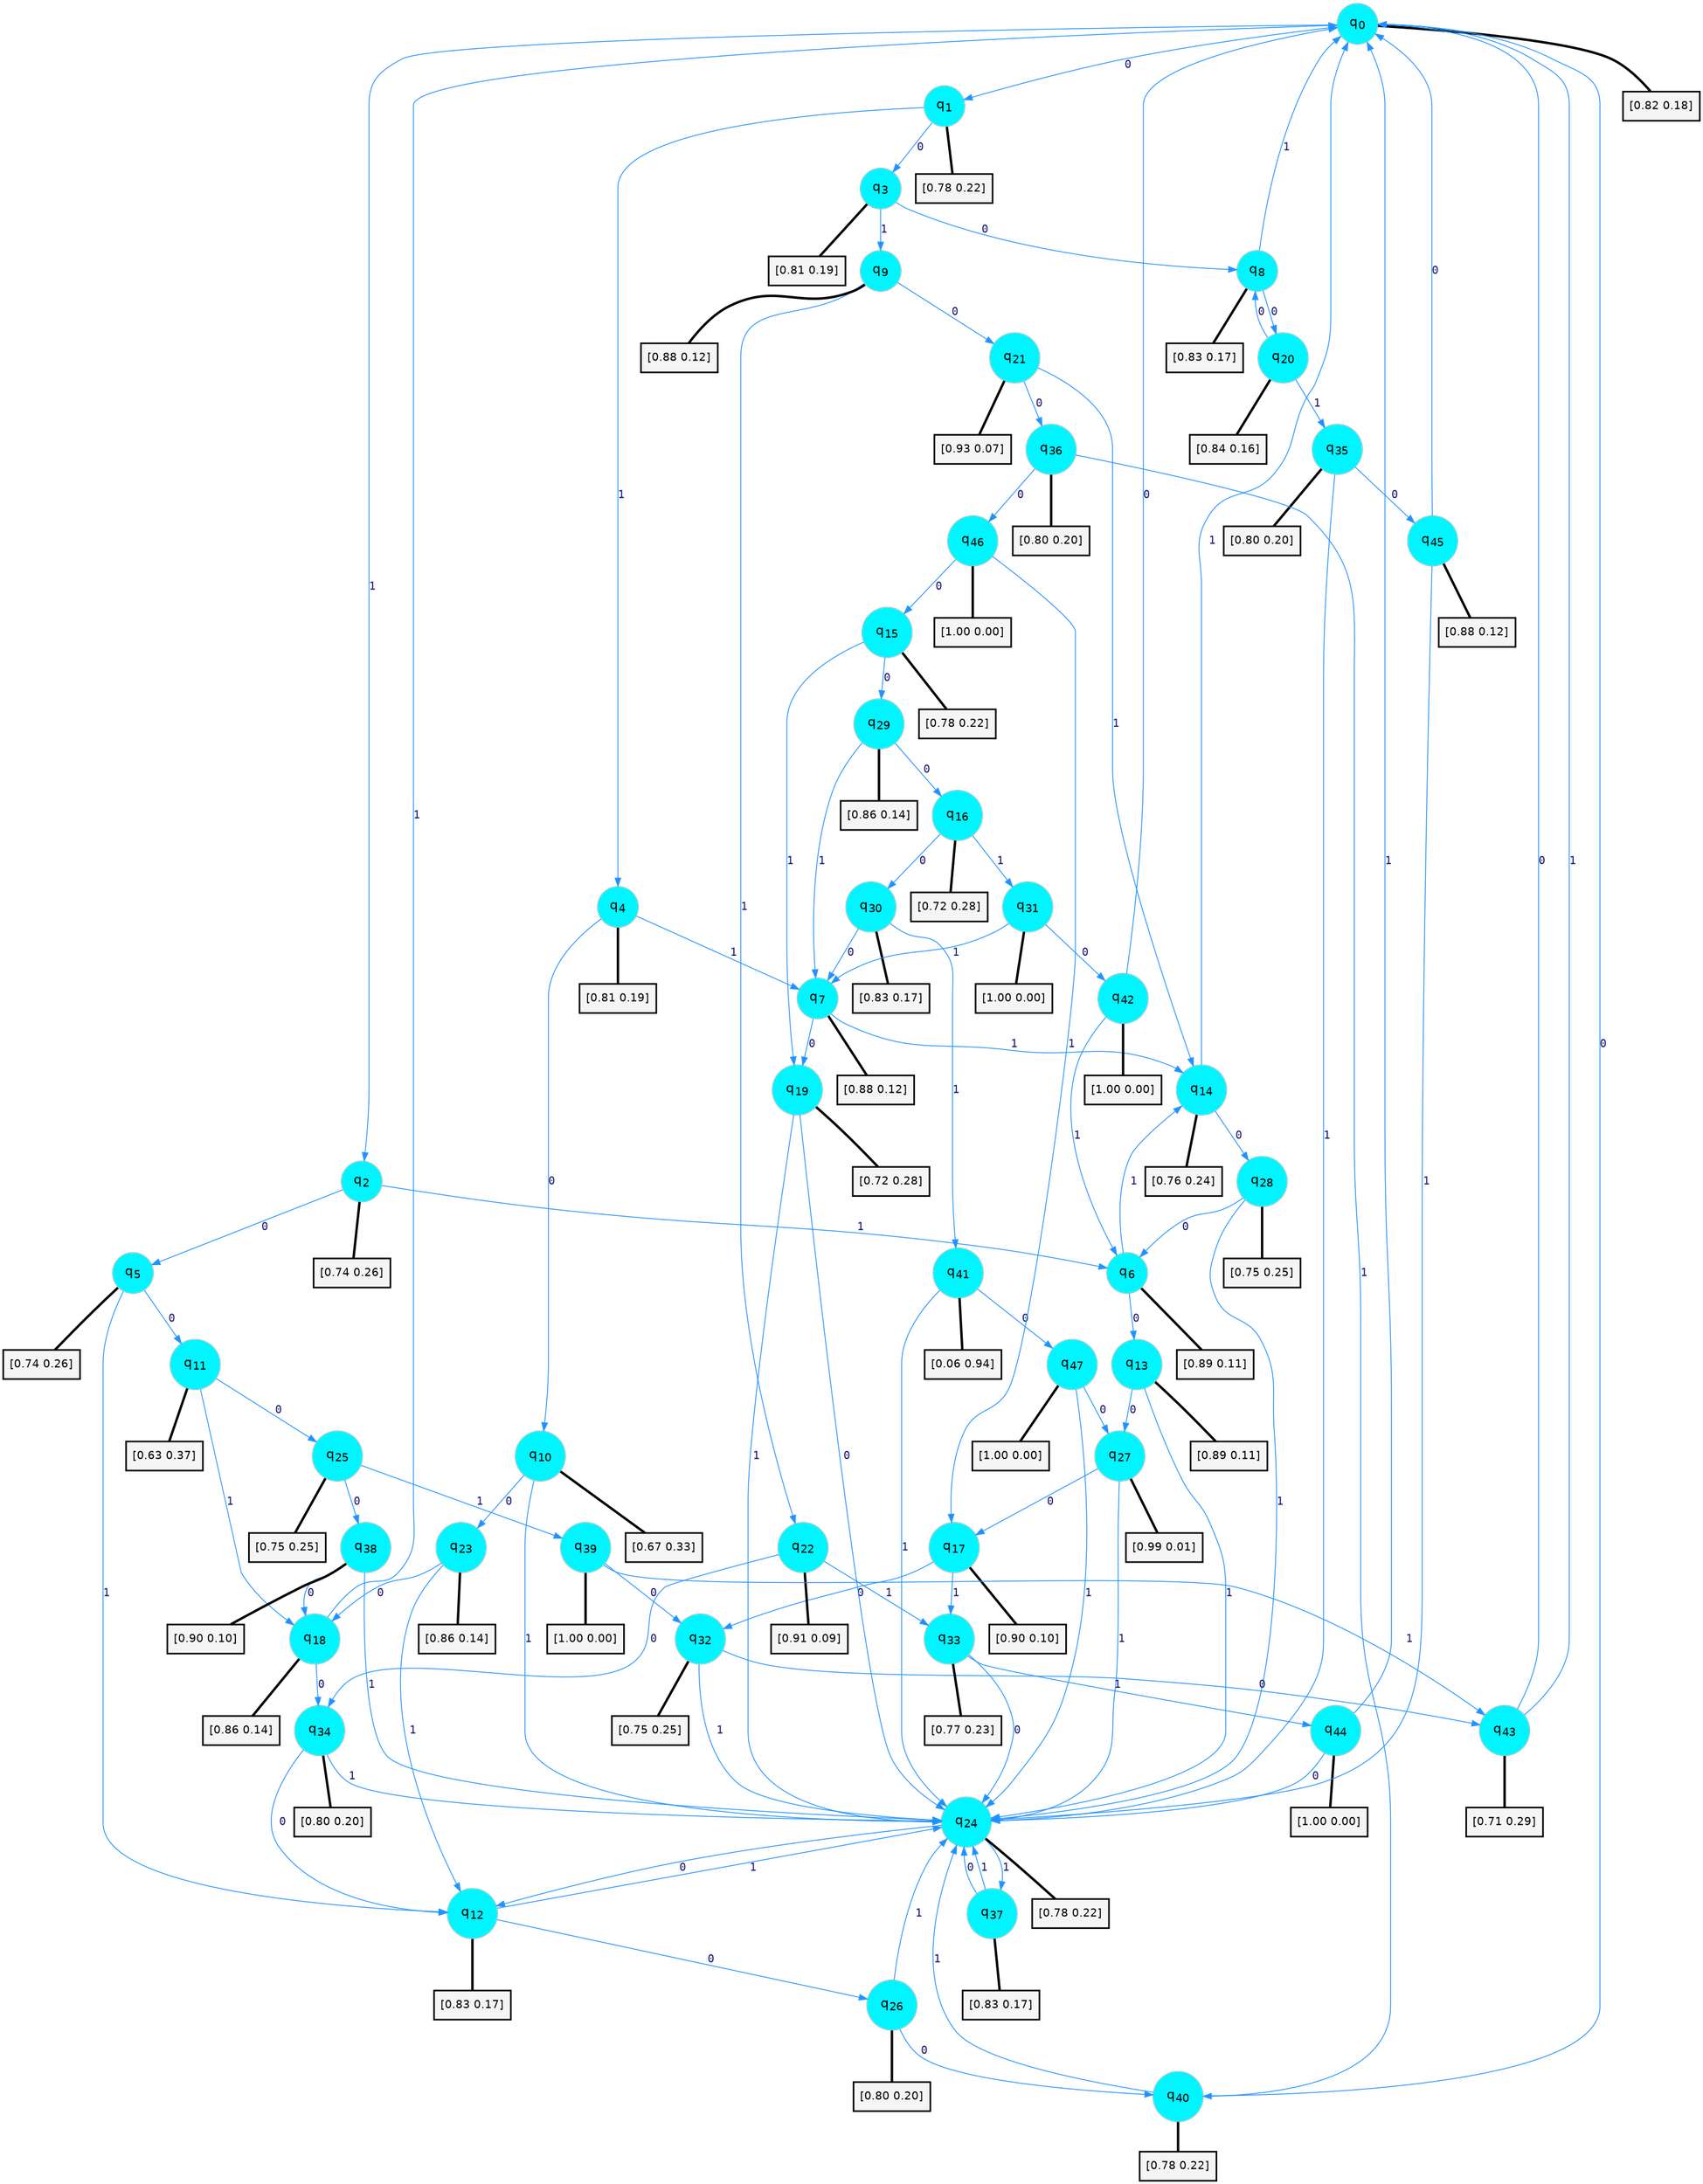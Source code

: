 digraph G {
graph [
bgcolor=transparent, dpi=300, rankdir=TD, size="40,25"];
node [
color=gray, fillcolor=turquoise1, fontcolor=black, fontname=Helvetica, fontsize=16, fontweight=bold, shape=circle, style=filled];
edge [
arrowsize=1, color=dodgerblue1, fontcolor=midnightblue, fontname=courier, fontweight=bold, penwidth=1, style=solid, weight=20];
0[label=<q<SUB>0</SUB>>];
1[label=<q<SUB>1</SUB>>];
2[label=<q<SUB>2</SUB>>];
3[label=<q<SUB>3</SUB>>];
4[label=<q<SUB>4</SUB>>];
5[label=<q<SUB>5</SUB>>];
6[label=<q<SUB>6</SUB>>];
7[label=<q<SUB>7</SUB>>];
8[label=<q<SUB>8</SUB>>];
9[label=<q<SUB>9</SUB>>];
10[label=<q<SUB>10</SUB>>];
11[label=<q<SUB>11</SUB>>];
12[label=<q<SUB>12</SUB>>];
13[label=<q<SUB>13</SUB>>];
14[label=<q<SUB>14</SUB>>];
15[label=<q<SUB>15</SUB>>];
16[label=<q<SUB>16</SUB>>];
17[label=<q<SUB>17</SUB>>];
18[label=<q<SUB>18</SUB>>];
19[label=<q<SUB>19</SUB>>];
20[label=<q<SUB>20</SUB>>];
21[label=<q<SUB>21</SUB>>];
22[label=<q<SUB>22</SUB>>];
23[label=<q<SUB>23</SUB>>];
24[label=<q<SUB>24</SUB>>];
25[label=<q<SUB>25</SUB>>];
26[label=<q<SUB>26</SUB>>];
27[label=<q<SUB>27</SUB>>];
28[label=<q<SUB>28</SUB>>];
29[label=<q<SUB>29</SUB>>];
30[label=<q<SUB>30</SUB>>];
31[label=<q<SUB>31</SUB>>];
32[label=<q<SUB>32</SUB>>];
33[label=<q<SUB>33</SUB>>];
34[label=<q<SUB>34</SUB>>];
35[label=<q<SUB>35</SUB>>];
36[label=<q<SUB>36</SUB>>];
37[label=<q<SUB>37</SUB>>];
38[label=<q<SUB>38</SUB>>];
39[label=<q<SUB>39</SUB>>];
40[label=<q<SUB>40</SUB>>];
41[label=<q<SUB>41</SUB>>];
42[label=<q<SUB>42</SUB>>];
43[label=<q<SUB>43</SUB>>];
44[label=<q<SUB>44</SUB>>];
45[label=<q<SUB>45</SUB>>];
46[label=<q<SUB>46</SUB>>];
47[label=<q<SUB>47</SUB>>];
48[label="[0.82 0.18]", shape=box,fontcolor=black, fontname=Helvetica, fontsize=14, penwidth=2, fillcolor=whitesmoke,color=black];
49[label="[0.78 0.22]", shape=box,fontcolor=black, fontname=Helvetica, fontsize=14, penwidth=2, fillcolor=whitesmoke,color=black];
50[label="[0.74 0.26]", shape=box,fontcolor=black, fontname=Helvetica, fontsize=14, penwidth=2, fillcolor=whitesmoke,color=black];
51[label="[0.81 0.19]", shape=box,fontcolor=black, fontname=Helvetica, fontsize=14, penwidth=2, fillcolor=whitesmoke,color=black];
52[label="[0.81 0.19]", shape=box,fontcolor=black, fontname=Helvetica, fontsize=14, penwidth=2, fillcolor=whitesmoke,color=black];
53[label="[0.74 0.26]", shape=box,fontcolor=black, fontname=Helvetica, fontsize=14, penwidth=2, fillcolor=whitesmoke,color=black];
54[label="[0.89 0.11]", shape=box,fontcolor=black, fontname=Helvetica, fontsize=14, penwidth=2, fillcolor=whitesmoke,color=black];
55[label="[0.88 0.12]", shape=box,fontcolor=black, fontname=Helvetica, fontsize=14, penwidth=2, fillcolor=whitesmoke,color=black];
56[label="[0.83 0.17]", shape=box,fontcolor=black, fontname=Helvetica, fontsize=14, penwidth=2, fillcolor=whitesmoke,color=black];
57[label="[0.88 0.12]", shape=box,fontcolor=black, fontname=Helvetica, fontsize=14, penwidth=2, fillcolor=whitesmoke,color=black];
58[label="[0.67 0.33]", shape=box,fontcolor=black, fontname=Helvetica, fontsize=14, penwidth=2, fillcolor=whitesmoke,color=black];
59[label="[0.63 0.37]", shape=box,fontcolor=black, fontname=Helvetica, fontsize=14, penwidth=2, fillcolor=whitesmoke,color=black];
60[label="[0.83 0.17]", shape=box,fontcolor=black, fontname=Helvetica, fontsize=14, penwidth=2, fillcolor=whitesmoke,color=black];
61[label="[0.89 0.11]", shape=box,fontcolor=black, fontname=Helvetica, fontsize=14, penwidth=2, fillcolor=whitesmoke,color=black];
62[label="[0.76 0.24]", shape=box,fontcolor=black, fontname=Helvetica, fontsize=14, penwidth=2, fillcolor=whitesmoke,color=black];
63[label="[0.78 0.22]", shape=box,fontcolor=black, fontname=Helvetica, fontsize=14, penwidth=2, fillcolor=whitesmoke,color=black];
64[label="[0.72 0.28]", shape=box,fontcolor=black, fontname=Helvetica, fontsize=14, penwidth=2, fillcolor=whitesmoke,color=black];
65[label="[0.90 0.10]", shape=box,fontcolor=black, fontname=Helvetica, fontsize=14, penwidth=2, fillcolor=whitesmoke,color=black];
66[label="[0.86 0.14]", shape=box,fontcolor=black, fontname=Helvetica, fontsize=14, penwidth=2, fillcolor=whitesmoke,color=black];
67[label="[0.72 0.28]", shape=box,fontcolor=black, fontname=Helvetica, fontsize=14, penwidth=2, fillcolor=whitesmoke,color=black];
68[label="[0.84 0.16]", shape=box,fontcolor=black, fontname=Helvetica, fontsize=14, penwidth=2, fillcolor=whitesmoke,color=black];
69[label="[0.93 0.07]", shape=box,fontcolor=black, fontname=Helvetica, fontsize=14, penwidth=2, fillcolor=whitesmoke,color=black];
70[label="[0.91 0.09]", shape=box,fontcolor=black, fontname=Helvetica, fontsize=14, penwidth=2, fillcolor=whitesmoke,color=black];
71[label="[0.86 0.14]", shape=box,fontcolor=black, fontname=Helvetica, fontsize=14, penwidth=2, fillcolor=whitesmoke,color=black];
72[label="[0.78 0.22]", shape=box,fontcolor=black, fontname=Helvetica, fontsize=14, penwidth=2, fillcolor=whitesmoke,color=black];
73[label="[0.75 0.25]", shape=box,fontcolor=black, fontname=Helvetica, fontsize=14, penwidth=2, fillcolor=whitesmoke,color=black];
74[label="[0.80 0.20]", shape=box,fontcolor=black, fontname=Helvetica, fontsize=14, penwidth=2, fillcolor=whitesmoke,color=black];
75[label="[0.99 0.01]", shape=box,fontcolor=black, fontname=Helvetica, fontsize=14, penwidth=2, fillcolor=whitesmoke,color=black];
76[label="[0.75 0.25]", shape=box,fontcolor=black, fontname=Helvetica, fontsize=14, penwidth=2, fillcolor=whitesmoke,color=black];
77[label="[0.86 0.14]", shape=box,fontcolor=black, fontname=Helvetica, fontsize=14, penwidth=2, fillcolor=whitesmoke,color=black];
78[label="[0.83 0.17]", shape=box,fontcolor=black, fontname=Helvetica, fontsize=14, penwidth=2, fillcolor=whitesmoke,color=black];
79[label="[1.00 0.00]", shape=box,fontcolor=black, fontname=Helvetica, fontsize=14, penwidth=2, fillcolor=whitesmoke,color=black];
80[label="[0.75 0.25]", shape=box,fontcolor=black, fontname=Helvetica, fontsize=14, penwidth=2, fillcolor=whitesmoke,color=black];
81[label="[0.77 0.23]", shape=box,fontcolor=black, fontname=Helvetica, fontsize=14, penwidth=2, fillcolor=whitesmoke,color=black];
82[label="[0.80 0.20]", shape=box,fontcolor=black, fontname=Helvetica, fontsize=14, penwidth=2, fillcolor=whitesmoke,color=black];
83[label="[0.80 0.20]", shape=box,fontcolor=black, fontname=Helvetica, fontsize=14, penwidth=2, fillcolor=whitesmoke,color=black];
84[label="[0.80 0.20]", shape=box,fontcolor=black, fontname=Helvetica, fontsize=14, penwidth=2, fillcolor=whitesmoke,color=black];
85[label="[0.83 0.17]", shape=box,fontcolor=black, fontname=Helvetica, fontsize=14, penwidth=2, fillcolor=whitesmoke,color=black];
86[label="[0.90 0.10]", shape=box,fontcolor=black, fontname=Helvetica, fontsize=14, penwidth=2, fillcolor=whitesmoke,color=black];
87[label="[1.00 0.00]", shape=box,fontcolor=black, fontname=Helvetica, fontsize=14, penwidth=2, fillcolor=whitesmoke,color=black];
88[label="[0.78 0.22]", shape=box,fontcolor=black, fontname=Helvetica, fontsize=14, penwidth=2, fillcolor=whitesmoke,color=black];
89[label="[0.06 0.94]", shape=box,fontcolor=black, fontname=Helvetica, fontsize=14, penwidth=2, fillcolor=whitesmoke,color=black];
90[label="[1.00 0.00]", shape=box,fontcolor=black, fontname=Helvetica, fontsize=14, penwidth=2, fillcolor=whitesmoke,color=black];
91[label="[0.71 0.29]", shape=box,fontcolor=black, fontname=Helvetica, fontsize=14, penwidth=2, fillcolor=whitesmoke,color=black];
92[label="[1.00 0.00]", shape=box,fontcolor=black, fontname=Helvetica, fontsize=14, penwidth=2, fillcolor=whitesmoke,color=black];
93[label="[0.88 0.12]", shape=box,fontcolor=black, fontname=Helvetica, fontsize=14, penwidth=2, fillcolor=whitesmoke,color=black];
94[label="[1.00 0.00]", shape=box,fontcolor=black, fontname=Helvetica, fontsize=14, penwidth=2, fillcolor=whitesmoke,color=black];
95[label="[1.00 0.00]", shape=box,fontcolor=black, fontname=Helvetica, fontsize=14, penwidth=2, fillcolor=whitesmoke,color=black];
0->1 [label=0];
0->2 [label=1];
0->48 [arrowhead=none, penwidth=3,color=black];
1->3 [label=0];
1->4 [label=1];
1->49 [arrowhead=none, penwidth=3,color=black];
2->5 [label=0];
2->6 [label=1];
2->50 [arrowhead=none, penwidth=3,color=black];
3->8 [label=0];
3->9 [label=1];
3->51 [arrowhead=none, penwidth=3,color=black];
4->10 [label=0];
4->7 [label=1];
4->52 [arrowhead=none, penwidth=3,color=black];
5->11 [label=0];
5->12 [label=1];
5->53 [arrowhead=none, penwidth=3,color=black];
6->13 [label=0];
6->14 [label=1];
6->54 [arrowhead=none, penwidth=3,color=black];
7->19 [label=0];
7->14 [label=1];
7->55 [arrowhead=none, penwidth=3,color=black];
8->20 [label=0];
8->0 [label=1];
8->56 [arrowhead=none, penwidth=3,color=black];
9->21 [label=0];
9->22 [label=1];
9->57 [arrowhead=none, penwidth=3,color=black];
10->23 [label=0];
10->24 [label=1];
10->58 [arrowhead=none, penwidth=3,color=black];
11->25 [label=0];
11->18 [label=1];
11->59 [arrowhead=none, penwidth=3,color=black];
12->26 [label=0];
12->24 [label=1];
12->60 [arrowhead=none, penwidth=3,color=black];
13->27 [label=0];
13->24 [label=1];
13->61 [arrowhead=none, penwidth=3,color=black];
14->28 [label=0];
14->0 [label=1];
14->62 [arrowhead=none, penwidth=3,color=black];
15->29 [label=0];
15->19 [label=1];
15->63 [arrowhead=none, penwidth=3,color=black];
16->30 [label=0];
16->31 [label=1];
16->64 [arrowhead=none, penwidth=3,color=black];
17->32 [label=0];
17->33 [label=1];
17->65 [arrowhead=none, penwidth=3,color=black];
18->34 [label=0];
18->0 [label=1];
18->66 [arrowhead=none, penwidth=3,color=black];
19->24 [label=0];
19->24 [label=1];
19->67 [arrowhead=none, penwidth=3,color=black];
20->8 [label=0];
20->35 [label=1];
20->68 [arrowhead=none, penwidth=3,color=black];
21->36 [label=0];
21->14 [label=1];
21->69 [arrowhead=none, penwidth=3,color=black];
22->34 [label=0];
22->33 [label=1];
22->70 [arrowhead=none, penwidth=3,color=black];
23->18 [label=0];
23->12 [label=1];
23->71 [arrowhead=none, penwidth=3,color=black];
24->12 [label=0];
24->37 [label=1];
24->72 [arrowhead=none, penwidth=3,color=black];
25->38 [label=0];
25->39 [label=1];
25->73 [arrowhead=none, penwidth=3,color=black];
26->40 [label=0];
26->24 [label=1];
26->74 [arrowhead=none, penwidth=3,color=black];
27->17 [label=0];
27->24 [label=1];
27->75 [arrowhead=none, penwidth=3,color=black];
28->6 [label=0];
28->24 [label=1];
28->76 [arrowhead=none, penwidth=3,color=black];
29->16 [label=0];
29->7 [label=1];
29->77 [arrowhead=none, penwidth=3,color=black];
30->7 [label=0];
30->41 [label=1];
30->78 [arrowhead=none, penwidth=3,color=black];
31->42 [label=0];
31->7 [label=1];
31->79 [arrowhead=none, penwidth=3,color=black];
32->43 [label=0];
32->24 [label=1];
32->80 [arrowhead=none, penwidth=3,color=black];
33->24 [label=0];
33->44 [label=1];
33->81 [arrowhead=none, penwidth=3,color=black];
34->12 [label=0];
34->24 [label=1];
34->82 [arrowhead=none, penwidth=3,color=black];
35->45 [label=0];
35->24 [label=1];
35->83 [arrowhead=none, penwidth=3,color=black];
36->46 [label=0];
36->40 [label=1];
36->84 [arrowhead=none, penwidth=3,color=black];
37->24 [label=0];
37->24 [label=1];
37->85 [arrowhead=none, penwidth=3,color=black];
38->18 [label=0];
38->24 [label=1];
38->86 [arrowhead=none, penwidth=3,color=black];
39->32 [label=0];
39->43 [label=1];
39->87 [arrowhead=none, penwidth=3,color=black];
40->0 [label=0];
40->24 [label=1];
40->88 [arrowhead=none, penwidth=3,color=black];
41->47 [label=0];
41->24 [label=1];
41->89 [arrowhead=none, penwidth=3,color=black];
42->0 [label=0];
42->6 [label=1];
42->90 [arrowhead=none, penwidth=3,color=black];
43->0 [label=0];
43->0 [label=1];
43->91 [arrowhead=none, penwidth=3,color=black];
44->24 [label=0];
44->0 [label=1];
44->92 [arrowhead=none, penwidth=3,color=black];
45->0 [label=0];
45->24 [label=1];
45->93 [arrowhead=none, penwidth=3,color=black];
46->15 [label=0];
46->17 [label=1];
46->94 [arrowhead=none, penwidth=3,color=black];
47->27 [label=0];
47->24 [label=1];
47->95 [arrowhead=none, penwidth=3,color=black];
}
